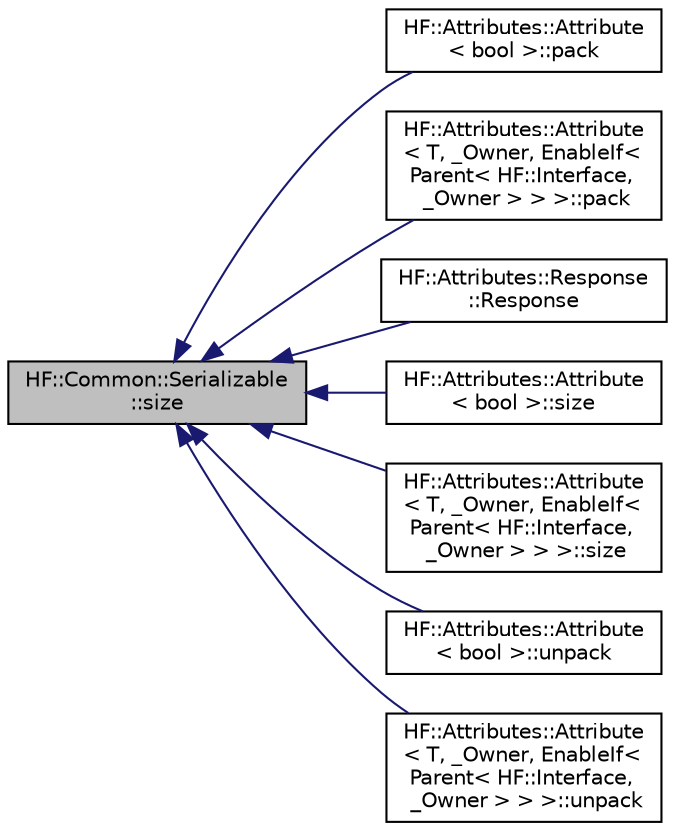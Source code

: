 digraph "HF::Common::Serializable::size"
{
  edge [fontname="Helvetica",fontsize="10",labelfontname="Helvetica",labelfontsize="10"];
  node [fontname="Helvetica",fontsize="10",shape=record];
  rankdir="LR";
  Node3 [label="HF::Common::Serializable\l::size",height=0.2,width=0.4,color="black", fillcolor="grey75", style="filled", fontcolor="black"];
  Node3 -> Node4 [dir="back",color="midnightblue",fontsize="10",style="solid",fontname="Helvetica"];
  Node4 [label="HF::Attributes::Attribute\l\< bool \>::pack",height=0.2,width=0.4,color="black", fillcolor="white", style="filled",URL="$structHF_1_1Attributes_1_1Attribute.html#a7b2ed4bebfa3819970bbfee9c7ed2d0a"];
  Node3 -> Node5 [dir="back",color="midnightblue",fontsize="10",style="solid",fontname="Helvetica"];
  Node5 [label="HF::Attributes::Attribute\l\< T, _Owner, EnableIf\<\l Parent\< HF::Interface,\l _Owner \> \> \>::pack",height=0.2,width=0.4,color="black", fillcolor="white", style="filled",URL="$structHF_1_1Attributes_1_1Attribute_3_01T_00_01__Owner_00_01EnableIf_3_01Parent_3_01HF_1_1Interface_00_01__Owner_01_4_01_4_01_4.html#a17be3d4fc5d550194c40d98537587e20",tooltip="Write the object on to a ByteArray so it can be sent over the network. "];
  Node3 -> Node6 [dir="back",color="midnightblue",fontsize="10",style="solid",fontname="Helvetica"];
  Node6 [label="HF::Attributes::Response\l::Response",height=0.2,width=0.4,color="black", fillcolor="white", style="filled",URL="$structHF_1_1Attributes_1_1Response.html#a047d84b704580e2e2a6d037b0cb83e88",tooltip="Constructor. "];
  Node3 -> Node7 [dir="back",color="midnightblue",fontsize="10",style="solid",fontname="Helvetica"];
  Node7 [label="HF::Attributes::Attribute\l\< bool \>::size",height=0.2,width=0.4,color="black", fillcolor="white", style="filled",URL="$structHF_1_1Attributes_1_1Attribute.html#a58234b8d59308cbb452cce69adcd83c4"];
  Node3 -> Node8 [dir="back",color="midnightblue",fontsize="10",style="solid",fontname="Helvetica"];
  Node8 [label="HF::Attributes::Attribute\l\< T, _Owner, EnableIf\<\l Parent\< HF::Interface,\l _Owner \> \> \>::size",height=0.2,width=0.4,color="black", fillcolor="white", style="filled",URL="$structHF_1_1Attributes_1_1Attribute_3_01T_00_01__Owner_00_01EnableIf_3_01Parent_3_01HF_1_1Interface_00_01__Owner_01_4_01_4_01_4.html#a0ddea9d4f25ca27d0c291642cecd0109",tooltip="Number bytes needed to serialize the message. "];
  Node3 -> Node9 [dir="back",color="midnightblue",fontsize="10",style="solid",fontname="Helvetica"];
  Node9 [label="HF::Attributes::Attribute\l\< bool \>::unpack",height=0.2,width=0.4,color="black", fillcolor="white", style="filled",URL="$structHF_1_1Attributes_1_1Attribute.html#a16e39c6d32516ab4ddd946daace8ca0c"];
  Node3 -> Node10 [dir="back",color="midnightblue",fontsize="10",style="solid",fontname="Helvetica"];
  Node10 [label="HF::Attributes::Attribute\l\< T, _Owner, EnableIf\<\l Parent\< HF::Interface,\l _Owner \> \> \>::unpack",height=0.2,width=0.4,color="black", fillcolor="white", style="filled",URL="$structHF_1_1Attributes_1_1Attribute_3_01T_00_01__Owner_00_01EnableIf_3_01Parent_3_01HF_1_1Interface_00_01__Owner_01_4_01_4_01_4.html#adf061212df3cf04ffe3551f4d169dc93",tooltip="Read a message from a ByteArray. "];
}
